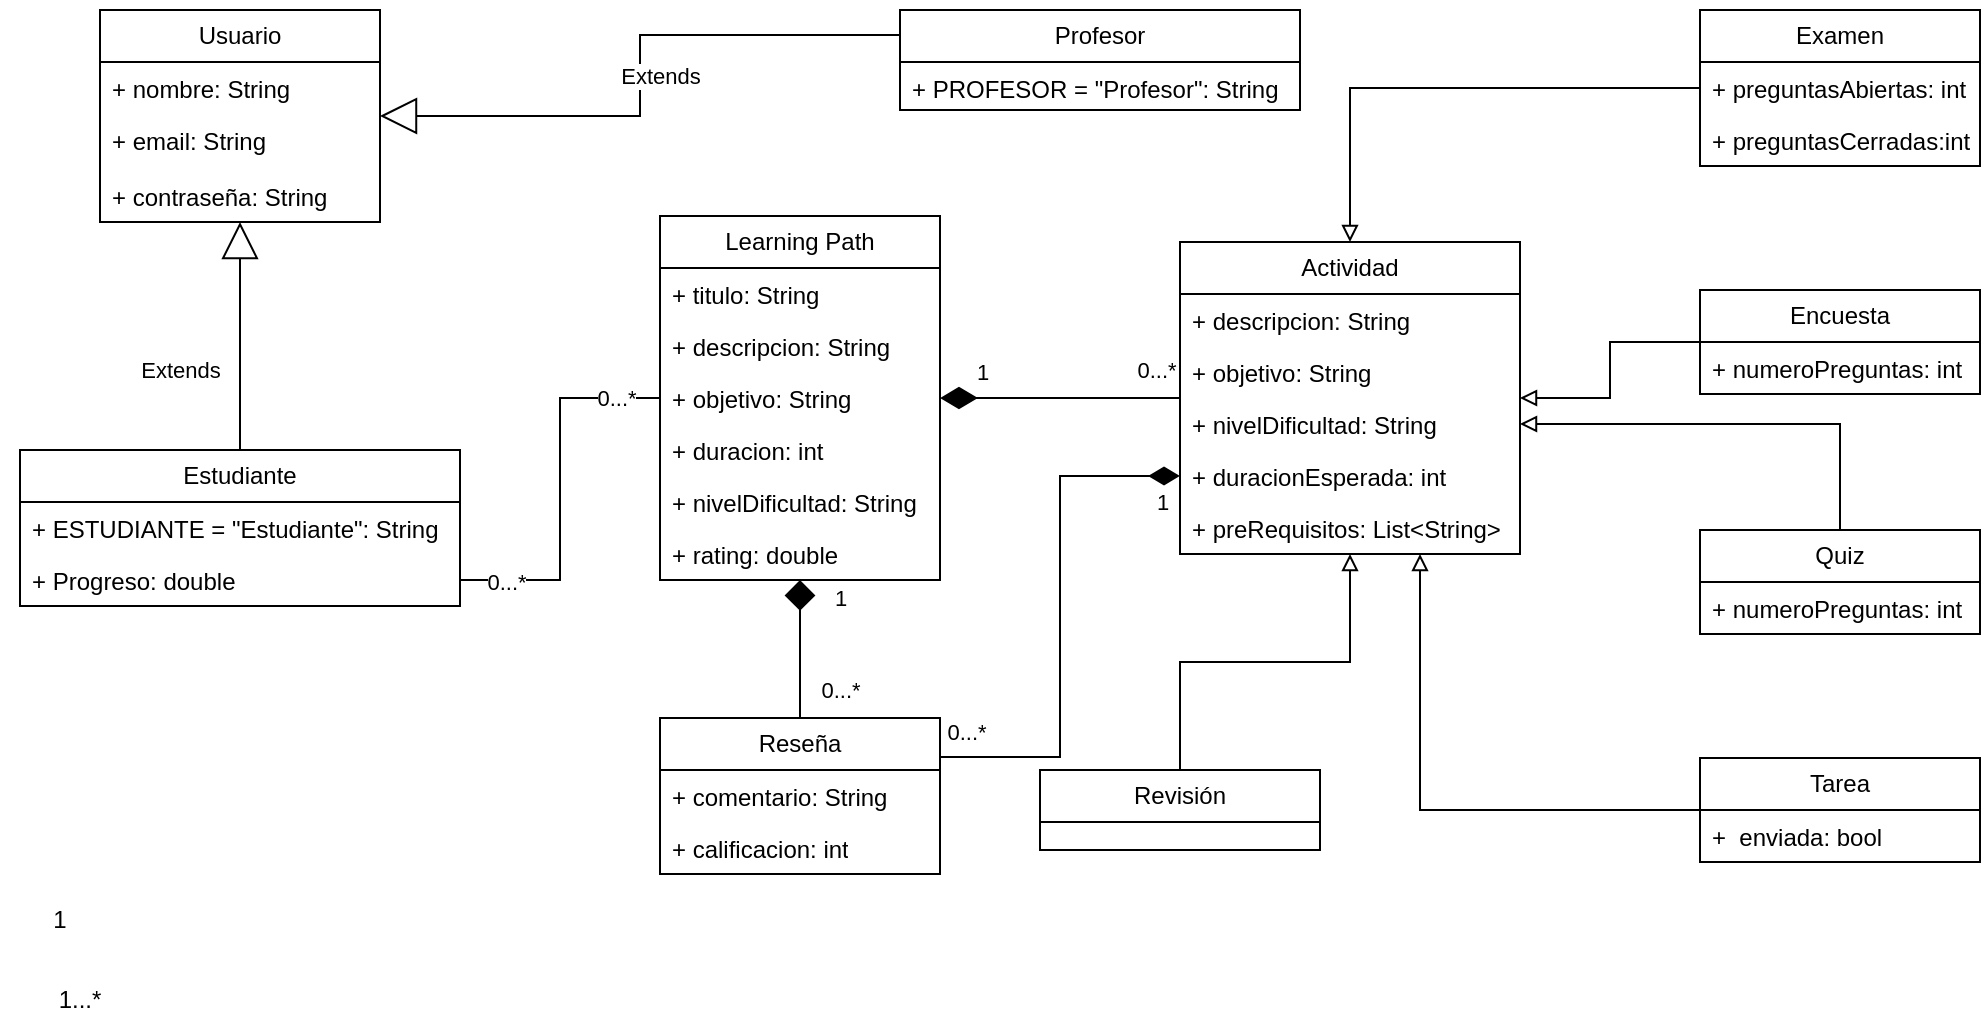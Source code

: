 <mxfile version="24.7.17">
  <diagram name="Page-1" id="UjN8HSEuekrUxCVjgxq9">
    <mxGraphModel dx="880" dy="468" grid="1" gridSize="10" guides="1" tooltips="1" connect="1" arrows="1" fold="1" page="1" pageScale="1" pageWidth="1169" pageHeight="827" math="0" shadow="0">
      <root>
        <mxCell id="0" />
        <mxCell id="1" parent="0" />
        <mxCell id="jkhEznf5ntJPX15YMRU0-1" value="Usuario" style="swimlane;fontStyle=0;childLayout=stackLayout;horizontal=1;startSize=26;fillColor=none;horizontalStack=0;resizeParent=1;resizeParentMax=0;resizeLast=0;collapsible=1;marginBottom=0;whiteSpace=wrap;html=1;" parent="1" vertex="1">
          <mxGeometry x="200" y="20" width="140" height="106" as="geometry" />
        </mxCell>
        <mxCell id="jkhEznf5ntJPX15YMRU0-2" value="+ nombre: String&lt;span style=&quot;white-space: pre;&quot;&gt;&#x9;&lt;/span&gt;" style="text;strokeColor=none;fillColor=none;align=left;verticalAlign=top;spacingLeft=4;spacingRight=4;overflow=hidden;rotatable=0;points=[[0,0.5],[1,0.5]];portConstraint=eastwest;whiteSpace=wrap;html=1;" parent="jkhEznf5ntJPX15YMRU0-1" vertex="1">
          <mxGeometry y="26" width="140" height="26" as="geometry" />
        </mxCell>
        <mxCell id="jkhEznf5ntJPX15YMRU0-5" value="+ email: String&lt;span style=&quot;white-space: pre;&quot;&gt;&#x9;&lt;/span&gt;" style="text;strokeColor=none;fillColor=none;align=left;verticalAlign=top;spacingLeft=4;spacingRight=4;overflow=hidden;rotatable=0;points=[[0,0.5],[1,0.5]];portConstraint=eastwest;whiteSpace=wrap;html=1;" parent="jkhEznf5ntJPX15YMRU0-1" vertex="1">
          <mxGeometry y="52" width="140" height="28" as="geometry" />
        </mxCell>
        <mxCell id="jkhEznf5ntJPX15YMRU0-3" value="+ contraseña: String" style="text;strokeColor=none;fillColor=none;align=left;verticalAlign=top;spacingLeft=4;spacingRight=4;overflow=hidden;rotatable=0;points=[[0,0.5],[1,0.5]];portConstraint=eastwest;whiteSpace=wrap;html=1;" parent="jkhEznf5ntJPX15YMRU0-1" vertex="1">
          <mxGeometry y="80" width="140" height="26" as="geometry" />
        </mxCell>
        <mxCell id="jkhEznf5ntJPX15YMRU0-102" style="edgeStyle=orthogonalEdgeStyle;rounded=0;orthogonalLoop=1;jettySize=auto;html=1;endArrow=none;endFill=0;endSize=16;startArrow=diamond;startFill=1;startSize=13;" parent="1" source="jkhEznf5ntJPX15YMRU0-6" target="jkhEznf5ntJPX15YMRU0-97" edge="1">
          <mxGeometry relative="1" as="geometry" />
        </mxCell>
        <mxCell id="jkhEznf5ntJPX15YMRU0-106" value="0...*" style="edgeLabel;html=1;align=center;verticalAlign=middle;resizable=0;points=[];" parent="jkhEznf5ntJPX15YMRU0-102" vertex="1" connectable="0">
          <mxGeometry x="0.442" relative="1" as="geometry">
            <mxPoint x="20" y="5" as="offset" />
          </mxGeometry>
        </mxCell>
        <mxCell id="jkhEznf5ntJPX15YMRU0-107" value="1" style="edgeLabel;html=1;align=center;verticalAlign=middle;resizable=0;points=[];" parent="jkhEznf5ntJPX15YMRU0-102" vertex="1" connectable="0">
          <mxGeometry x="-0.743" y="2" relative="1" as="geometry">
            <mxPoint x="18" as="offset" />
          </mxGeometry>
        </mxCell>
        <mxCell id="jkhEznf5ntJPX15YMRU0-6" value="Learning Path" style="swimlane;fontStyle=0;childLayout=stackLayout;horizontal=1;startSize=26;fillColor=none;horizontalStack=0;resizeParent=1;resizeParentMax=0;resizeLast=0;collapsible=1;marginBottom=0;whiteSpace=wrap;html=1;" parent="1" vertex="1">
          <mxGeometry x="480" y="123" width="140" height="182" as="geometry" />
        </mxCell>
        <mxCell id="jkhEznf5ntJPX15YMRU0-7" value="+ titulo: String" style="text;strokeColor=none;fillColor=none;align=left;verticalAlign=top;spacingLeft=4;spacingRight=4;overflow=hidden;rotatable=0;points=[[0,0.5],[1,0.5]];portConstraint=eastwest;whiteSpace=wrap;html=1;" parent="jkhEznf5ntJPX15YMRU0-6" vertex="1">
          <mxGeometry y="26" width="140" height="26" as="geometry" />
        </mxCell>
        <mxCell id="jkhEznf5ntJPX15YMRU0-9" value="+ descripcion: String" style="text;strokeColor=none;fillColor=none;align=left;verticalAlign=top;spacingLeft=4;spacingRight=4;overflow=hidden;rotatable=0;points=[[0,0.5],[1,0.5]];portConstraint=eastwest;whiteSpace=wrap;html=1;" parent="jkhEznf5ntJPX15YMRU0-6" vertex="1">
          <mxGeometry y="52" width="140" height="26" as="geometry" />
        </mxCell>
        <mxCell id="jkhEznf5ntJPX15YMRU0-10" value="+ objetivo: String" style="text;strokeColor=none;fillColor=none;align=left;verticalAlign=top;spacingLeft=4;spacingRight=4;overflow=hidden;rotatable=0;points=[[0,0.5],[1,0.5]];portConstraint=eastwest;whiteSpace=wrap;html=1;" parent="jkhEznf5ntJPX15YMRU0-6" vertex="1">
          <mxGeometry y="78" width="140" height="26" as="geometry" />
        </mxCell>
        <mxCell id="jkhEznf5ntJPX15YMRU0-21" value="+ duracion: int" style="text;strokeColor=none;fillColor=none;align=left;verticalAlign=top;spacingLeft=4;spacingRight=4;overflow=hidden;rotatable=0;points=[[0,0.5],[1,0.5]];portConstraint=eastwest;whiteSpace=wrap;html=1;" parent="jkhEznf5ntJPX15YMRU0-6" vertex="1">
          <mxGeometry y="104" width="140" height="26" as="geometry" />
        </mxCell>
        <mxCell id="jkhEznf5ntJPX15YMRU0-11" value="+ nivelDificultad: String" style="text;strokeColor=none;fillColor=none;align=left;verticalAlign=top;spacingLeft=4;spacingRight=4;overflow=hidden;rotatable=0;points=[[0,0.5],[1,0.5]];portConstraint=eastwest;whiteSpace=wrap;html=1;" parent="jkhEznf5ntJPX15YMRU0-6" vertex="1">
          <mxGeometry y="130" width="140" height="26" as="geometry" />
        </mxCell>
        <mxCell id="jkhEznf5ntJPX15YMRU0-22" value="+ rating: double&amp;nbsp;" style="text;strokeColor=none;fillColor=none;align=left;verticalAlign=top;spacingLeft=4;spacingRight=4;overflow=hidden;rotatable=0;points=[[0,0.5],[1,0.5]];portConstraint=eastwest;whiteSpace=wrap;html=1;" parent="jkhEznf5ntJPX15YMRU0-6" vertex="1">
          <mxGeometry y="156" width="140" height="26" as="geometry" />
        </mxCell>
        <mxCell id="jkhEznf5ntJPX15YMRU0-12" value="Estudiante" style="swimlane;fontStyle=0;childLayout=stackLayout;horizontal=1;startSize=26;fillColor=none;horizontalStack=0;resizeParent=1;resizeParentMax=0;resizeLast=0;collapsible=1;marginBottom=0;whiteSpace=wrap;html=1;" parent="1" vertex="1">
          <mxGeometry x="160" y="240" width="220" height="78" as="geometry" />
        </mxCell>
        <mxCell id="jkhEznf5ntJPX15YMRU0-101" value="+ ESTUDIANTE = &quot;Estudiante&quot;: String" style="text;strokeColor=none;fillColor=none;align=left;verticalAlign=top;spacingLeft=4;spacingRight=4;overflow=hidden;rotatable=0;points=[[0,0.5],[1,0.5]];portConstraint=eastwest;whiteSpace=wrap;html=1;" parent="jkhEznf5ntJPX15YMRU0-12" vertex="1">
          <mxGeometry y="26" width="220" height="26" as="geometry" />
        </mxCell>
        <mxCell id="jkhEznf5ntJPX15YMRU0-13" value="+ Progreso: double" style="text;strokeColor=none;fillColor=none;align=left;verticalAlign=top;spacingLeft=4;spacingRight=4;overflow=hidden;rotatable=0;points=[[0,0.5],[1,0.5]];portConstraint=eastwest;whiteSpace=wrap;html=1;" parent="jkhEznf5ntJPX15YMRU0-12" vertex="1">
          <mxGeometry y="52" width="220" height="26" as="geometry" />
        </mxCell>
        <mxCell id="jkhEznf5ntJPX15YMRU0-16" value="Profesor" style="swimlane;fontStyle=0;childLayout=stackLayout;horizontal=1;startSize=26;fillColor=none;horizontalStack=0;resizeParent=1;resizeParentMax=0;resizeLast=0;collapsible=1;marginBottom=0;whiteSpace=wrap;html=1;" parent="1" vertex="1">
          <mxGeometry x="600" y="20" width="200" height="50" as="geometry" />
        </mxCell>
        <mxCell id="jkhEznf5ntJPX15YMRU0-17" value="+ PROFESOR = &quot;Profesor&quot;: String" style="text;strokeColor=none;fillColor=none;align=left;verticalAlign=top;spacingLeft=4;spacingRight=4;overflow=hidden;rotatable=0;points=[[0,0.5],[1,0.5]];portConstraint=eastwest;whiteSpace=wrap;html=1;" parent="jkhEznf5ntJPX15YMRU0-16" vertex="1">
          <mxGeometry y="26" width="200" height="24" as="geometry" />
        </mxCell>
        <mxCell id="jkhEznf5ntJPX15YMRU0-103" style="edgeStyle=orthogonalEdgeStyle;rounded=0;orthogonalLoop=1;jettySize=auto;html=1;entryX=1;entryY=0.25;entryDx=0;entryDy=0;exitX=0;exitY=0.5;exitDx=0;exitDy=0;endArrow=none;endFill=0;endSize=13;startArrow=diamondThin;startFill=1;startSize=13;" parent="1" source="jkhEznf5ntJPX15YMRU0-29" target="jkhEznf5ntJPX15YMRU0-97" edge="1">
          <mxGeometry relative="1" as="geometry">
            <mxPoint x="790.0" y="238" as="sourcePoint" />
            <mxPoint x="640.04" y="413.99" as="targetPoint" />
            <Array as="points">
              <mxPoint x="680" y="253" />
              <mxPoint x="680" y="393" />
            </Array>
          </mxGeometry>
        </mxCell>
        <mxCell id="jkhEznf5ntJPX15YMRU0-108" value="1" style="edgeLabel;html=1;align=center;verticalAlign=middle;resizable=0;points=[];" parent="jkhEznf5ntJPX15YMRU0-103" vertex="1" connectable="0">
          <mxGeometry x="-0.95" y="2" relative="1" as="geometry">
            <mxPoint x="-3" y="11" as="offset" />
          </mxGeometry>
        </mxCell>
        <mxCell id="jkhEznf5ntJPX15YMRU0-109" value="0...*" style="edgeLabel;html=1;align=center;verticalAlign=middle;resizable=0;points=[];" parent="jkhEznf5ntJPX15YMRU0-103" vertex="1" connectable="0">
          <mxGeometry x="0.9" y="1" relative="1" as="geometry">
            <mxPoint y="-14" as="offset" />
          </mxGeometry>
        </mxCell>
        <mxCell id="jkhEznf5ntJPX15YMRU0-23" value="Actividad" style="swimlane;fontStyle=0;childLayout=stackLayout;horizontal=1;startSize=26;fillColor=none;horizontalStack=0;resizeParent=1;resizeParentMax=0;resizeLast=0;collapsible=1;marginBottom=0;whiteSpace=wrap;html=1;" parent="1" vertex="1">
          <mxGeometry x="740" y="136" width="170" height="156" as="geometry" />
        </mxCell>
        <mxCell id="jkhEznf5ntJPX15YMRU0-24" value="+ descripcion: String" style="text;strokeColor=none;fillColor=none;align=left;verticalAlign=top;spacingLeft=4;spacingRight=4;overflow=hidden;rotatable=0;points=[[0,0.5],[1,0.5]];portConstraint=eastwest;whiteSpace=wrap;html=1;" parent="jkhEznf5ntJPX15YMRU0-23" vertex="1">
          <mxGeometry y="26" width="170" height="26" as="geometry" />
        </mxCell>
        <mxCell id="jkhEznf5ntJPX15YMRU0-25" value="+ objetivo: String" style="text;strokeColor=none;fillColor=none;align=left;verticalAlign=top;spacingLeft=4;spacingRight=4;overflow=hidden;rotatable=0;points=[[0,0.5],[1,0.5]];portConstraint=eastwest;whiteSpace=wrap;html=1;" parent="jkhEznf5ntJPX15YMRU0-23" vertex="1">
          <mxGeometry y="52" width="170" height="26" as="geometry" />
        </mxCell>
        <mxCell id="jkhEznf5ntJPX15YMRU0-26" value="+ nivelDificultad: String" style="text;strokeColor=none;fillColor=none;align=left;verticalAlign=top;spacingLeft=4;spacingRight=4;overflow=hidden;rotatable=0;points=[[0,0.5],[1,0.5]];portConstraint=eastwest;whiteSpace=wrap;html=1;" parent="jkhEznf5ntJPX15YMRU0-23" vertex="1">
          <mxGeometry y="78" width="170" height="26" as="geometry" />
        </mxCell>
        <mxCell id="jkhEznf5ntJPX15YMRU0-29" value="+ duracionEsperada: int" style="text;strokeColor=none;fillColor=none;align=left;verticalAlign=top;spacingLeft=4;spacingRight=4;overflow=hidden;rotatable=0;points=[[0,0.5],[1,0.5]];portConstraint=eastwest;whiteSpace=wrap;html=1;" parent="jkhEznf5ntJPX15YMRU0-23" vertex="1">
          <mxGeometry y="104" width="170" height="26" as="geometry" />
        </mxCell>
        <mxCell id="jkhEznf5ntJPX15YMRU0-30" value="+ preRequisitos: List&amp;lt;String&amp;gt;" style="text;strokeColor=none;fillColor=none;align=left;verticalAlign=top;spacingLeft=4;spacingRight=4;overflow=hidden;rotatable=0;points=[[0,0.5],[1,0.5]];portConstraint=eastwest;whiteSpace=wrap;html=1;" parent="jkhEznf5ntJPX15YMRU0-23" vertex="1">
          <mxGeometry y="130" width="170" height="26" as="geometry" />
        </mxCell>
        <mxCell id="jkhEznf5ntJPX15YMRU0-36" value="Extends" style="endArrow=block;endSize=16;endFill=0;html=1;rounded=0;exitX=0.5;exitY=0;exitDx=0;exitDy=0;edgeStyle=orthogonalEdgeStyle;" parent="1" source="jkhEznf5ntJPX15YMRU0-12" target="jkhEznf5ntJPX15YMRU0-1" edge="1">
          <mxGeometry x="-0.298" y="30" width="160" relative="1" as="geometry">
            <mxPoint x="340" y="360" as="sourcePoint" />
            <mxPoint x="500" y="360" as="targetPoint" />
            <mxPoint as="offset" />
          </mxGeometry>
        </mxCell>
        <mxCell id="jkhEznf5ntJPX15YMRU0-39" value="Extends" style="endArrow=block;endSize=16;endFill=0;html=1;rounded=0;exitX=0;exitY=0.25;exitDx=0;exitDy=0;edgeStyle=orthogonalEdgeStyle;" parent="1" source="jkhEznf5ntJPX15YMRU0-16" target="jkhEznf5ntJPX15YMRU0-1" edge="1">
          <mxGeometry y="10" width="160" relative="1" as="geometry">
            <mxPoint x="177" y="430" as="sourcePoint" />
            <mxPoint x="30" y="288" as="targetPoint" />
            <mxPoint as="offset" />
          </mxGeometry>
        </mxCell>
        <mxCell id="jkhEznf5ntJPX15YMRU0-48" value="" style="endArrow=diamondThin;endFill=1;endSize=16;html=1;rounded=0;edgeStyle=orthogonalEdgeStyle;" parent="1" source="jkhEznf5ntJPX15YMRU0-23" target="jkhEznf5ntJPX15YMRU0-6" edge="1">
          <mxGeometry width="160" relative="1" as="geometry">
            <mxPoint x="780" y="300" as="sourcePoint" />
            <mxPoint x="1120" y="200" as="targetPoint" />
            <Array as="points" />
          </mxGeometry>
        </mxCell>
        <mxCell id="jkhEznf5ntJPX15YMRU0-95" value="1" style="edgeLabel;html=1;align=center;verticalAlign=middle;resizable=0;points=[];" parent="jkhEznf5ntJPX15YMRU0-48" vertex="1" connectable="0">
          <mxGeometry x="-0.029" y="-2" relative="1" as="geometry">
            <mxPoint x="-41" y="-11" as="offset" />
          </mxGeometry>
        </mxCell>
        <mxCell id="jkhEznf5ntJPX15YMRU0-96" value="0...*" style="edgeLabel;html=1;align=center;verticalAlign=middle;resizable=0;points=[];" parent="jkhEznf5ntJPX15YMRU0-48" vertex="1" connectable="0">
          <mxGeometry x="-0.802" y="-1" relative="1" as="geometry">
            <mxPoint y="-13" as="offset" />
          </mxGeometry>
        </mxCell>
        <mxCell id="jkhEznf5ntJPX15YMRU0-54" value="1" style="text;strokeColor=none;align=center;fillColor=none;html=1;verticalAlign=middle;whiteSpace=wrap;rounded=0;" parent="1" vertex="1">
          <mxGeometry x="150" y="460" width="60" height="30" as="geometry" />
        </mxCell>
        <mxCell id="jkhEznf5ntJPX15YMRU0-55" value="1...*" style="text;strokeColor=none;align=center;fillColor=none;html=1;verticalAlign=middle;whiteSpace=wrap;rounded=0;" parent="1" vertex="1">
          <mxGeometry x="160" y="500" width="60" height="30" as="geometry" />
        </mxCell>
        <mxCell id="jkhEznf5ntJPX15YMRU0-61" style="edgeStyle=orthogonalEdgeStyle;rounded=0;orthogonalLoop=1;jettySize=auto;html=1;exitX=1;exitY=0.5;exitDx=0;exitDy=0;endArrow=none;endFill=0;startArrow=none;startFill=0;" parent="1" source="jkhEznf5ntJPX15YMRU0-13" target="jkhEznf5ntJPX15YMRU0-6" edge="1">
          <mxGeometry relative="1" as="geometry" />
        </mxCell>
        <mxCell id="jkhEznf5ntJPX15YMRU0-91" value="0...*" style="edgeLabel;html=1;align=center;verticalAlign=middle;resizable=0;points=[];" parent="jkhEznf5ntJPX15YMRU0-61" vertex="1" connectable="0">
          <mxGeometry x="0.83" relative="1" as="geometry">
            <mxPoint x="-6" as="offset" />
          </mxGeometry>
        </mxCell>
        <mxCell id="jkhEznf5ntJPX15YMRU0-92" value="0...*" style="edgeLabel;html=1;align=center;verticalAlign=middle;resizable=0;points=[];" parent="jkhEznf5ntJPX15YMRU0-61" vertex="1" connectable="0">
          <mxGeometry x="-0.858" y="-1" relative="1" as="geometry">
            <mxPoint x="9" as="offset" />
          </mxGeometry>
        </mxCell>
        <mxCell id="jkhEznf5ntJPX15YMRU0-88" style="edgeStyle=orthogonalEdgeStyle;rounded=0;orthogonalLoop=1;jettySize=auto;html=1;endArrow=block;endFill=0;" parent="1" source="jkhEznf5ntJPX15YMRU0-62" target="jkhEznf5ntJPX15YMRU0-23" edge="1">
          <mxGeometry relative="1" as="geometry" />
        </mxCell>
        <mxCell id="jkhEznf5ntJPX15YMRU0-62" value="Revisión" style="swimlane;fontStyle=0;childLayout=stackLayout;horizontal=1;startSize=26;fillColor=none;horizontalStack=0;resizeParent=1;resizeParentMax=0;resizeLast=0;collapsible=1;marginBottom=0;whiteSpace=wrap;html=1;" parent="1" vertex="1">
          <mxGeometry x="670" y="400" width="140" height="40" as="geometry" />
        </mxCell>
        <mxCell id="jkhEznf5ntJPX15YMRU0-89" style="edgeStyle=orthogonalEdgeStyle;rounded=0;orthogonalLoop=1;jettySize=auto;html=1;endArrow=block;endFill=0;" parent="1" source="jkhEznf5ntJPX15YMRU0-66" target="jkhEznf5ntJPX15YMRU0-23" edge="1">
          <mxGeometry relative="1" as="geometry">
            <Array as="points">
              <mxPoint x="860" y="420" />
            </Array>
          </mxGeometry>
        </mxCell>
        <mxCell id="jkhEznf5ntJPX15YMRU0-66" value="Tarea" style="swimlane;fontStyle=0;childLayout=stackLayout;horizontal=1;startSize=26;fillColor=none;horizontalStack=0;resizeParent=1;resizeParentMax=0;resizeLast=0;collapsible=1;marginBottom=0;whiteSpace=wrap;html=1;" parent="1" vertex="1">
          <mxGeometry x="1000" y="394" width="140" height="52" as="geometry" />
        </mxCell>
        <mxCell id="jkhEznf5ntJPX15YMRU0-67" value="+&amp;nbsp; enviada: bool" style="text;strokeColor=none;fillColor=none;align=left;verticalAlign=top;spacingLeft=4;spacingRight=4;overflow=hidden;rotatable=0;points=[[0,0.5],[1,0.5]];portConstraint=eastwest;whiteSpace=wrap;html=1;" parent="jkhEznf5ntJPX15YMRU0-66" vertex="1">
          <mxGeometry y="26" width="140" height="26" as="geometry" />
        </mxCell>
        <mxCell id="jkhEznf5ntJPX15YMRU0-90" style="edgeStyle=orthogonalEdgeStyle;rounded=0;orthogonalLoop=1;jettySize=auto;html=1;entryX=1;entryY=0.5;entryDx=0;entryDy=0;endArrow=block;endFill=0;" parent="1" source="jkhEznf5ntJPX15YMRU0-70" target="jkhEznf5ntJPX15YMRU0-26" edge="1">
          <mxGeometry relative="1" as="geometry" />
        </mxCell>
        <mxCell id="jkhEznf5ntJPX15YMRU0-70" value="Quiz" style="swimlane;fontStyle=0;childLayout=stackLayout;horizontal=1;startSize=26;fillColor=none;horizontalStack=0;resizeParent=1;resizeParentMax=0;resizeLast=0;collapsible=1;marginBottom=0;whiteSpace=wrap;html=1;" parent="1" vertex="1">
          <mxGeometry x="1000" y="280" width="140" height="52" as="geometry" />
        </mxCell>
        <mxCell id="jkhEznf5ntJPX15YMRU0-71" value="+ numeroPreguntas: int" style="text;strokeColor=none;fillColor=none;align=left;verticalAlign=top;spacingLeft=4;spacingRight=4;overflow=hidden;rotatable=0;points=[[0,0.5],[1,0.5]];portConstraint=eastwest;whiteSpace=wrap;html=1;" parent="jkhEznf5ntJPX15YMRU0-70" vertex="1">
          <mxGeometry y="26" width="140" height="26" as="geometry" />
        </mxCell>
        <mxCell id="jkhEznf5ntJPX15YMRU0-85" style="edgeStyle=orthogonalEdgeStyle;rounded=0;orthogonalLoop=1;jettySize=auto;html=1;endArrow=block;endFill=0;" parent="1" source="jkhEznf5ntJPX15YMRU0-74" target="jkhEznf5ntJPX15YMRU0-23" edge="1">
          <mxGeometry relative="1" as="geometry" />
        </mxCell>
        <mxCell id="jkhEznf5ntJPX15YMRU0-74" value="Encuesta" style="swimlane;fontStyle=0;childLayout=stackLayout;horizontal=1;startSize=26;fillColor=none;horizontalStack=0;resizeParent=1;resizeParentMax=0;resizeLast=0;collapsible=1;marginBottom=0;whiteSpace=wrap;html=1;" parent="1" vertex="1">
          <mxGeometry x="1000" y="160" width="140" height="52" as="geometry" />
        </mxCell>
        <mxCell id="jkhEznf5ntJPX15YMRU0-75" value="+ numeroPreguntas: int" style="text;strokeColor=none;fillColor=none;align=left;verticalAlign=top;spacingLeft=4;spacingRight=4;overflow=hidden;rotatable=0;points=[[0,0.5],[1,0.5]];portConstraint=eastwest;whiteSpace=wrap;html=1;" parent="jkhEznf5ntJPX15YMRU0-74" vertex="1">
          <mxGeometry y="26" width="140" height="26" as="geometry" />
        </mxCell>
        <mxCell id="jkhEznf5ntJPX15YMRU0-78" value="Examen" style="swimlane;fontStyle=0;childLayout=stackLayout;horizontal=1;startSize=26;fillColor=none;horizontalStack=0;resizeParent=1;resizeParentMax=0;resizeLast=0;collapsible=1;marginBottom=0;whiteSpace=wrap;html=1;" parent="1" vertex="1">
          <mxGeometry x="1000" y="20" width="140" height="78" as="geometry" />
        </mxCell>
        <mxCell id="jkhEznf5ntJPX15YMRU0-79" value="+ preguntasAbiertas: int" style="text;strokeColor=none;fillColor=none;align=left;verticalAlign=top;spacingLeft=4;spacingRight=4;overflow=hidden;rotatable=0;points=[[0,0.5],[1,0.5]];portConstraint=eastwest;whiteSpace=wrap;html=1;" parent="jkhEznf5ntJPX15YMRU0-78" vertex="1">
          <mxGeometry y="26" width="140" height="26" as="geometry" />
        </mxCell>
        <mxCell id="jkhEznf5ntJPX15YMRU0-80" value="+ preguntasCerradas:int" style="text;strokeColor=none;fillColor=none;align=left;verticalAlign=top;spacingLeft=4;spacingRight=4;overflow=hidden;rotatable=0;points=[[0,0.5],[1,0.5]];portConstraint=eastwest;whiteSpace=wrap;html=1;" parent="jkhEznf5ntJPX15YMRU0-78" vertex="1">
          <mxGeometry y="52" width="140" height="26" as="geometry" />
        </mxCell>
        <mxCell id="jkhEznf5ntJPX15YMRU0-84" style="edgeStyle=orthogonalEdgeStyle;rounded=0;orthogonalLoop=1;jettySize=auto;html=1;endArrow=block;endFill=0;" parent="1" source="jkhEznf5ntJPX15YMRU0-78" target="jkhEznf5ntJPX15YMRU0-23" edge="1">
          <mxGeometry relative="1" as="geometry">
            <mxPoint x="950" y="140" as="targetPoint" />
          </mxGeometry>
        </mxCell>
        <mxCell id="jkhEznf5ntJPX15YMRU0-97" value="Reseña" style="swimlane;fontStyle=0;childLayout=stackLayout;horizontal=1;startSize=26;fillColor=none;horizontalStack=0;resizeParent=1;resizeParentMax=0;resizeLast=0;collapsible=1;marginBottom=0;whiteSpace=wrap;html=1;" parent="1" vertex="1">
          <mxGeometry x="480" y="374" width="140" height="78" as="geometry" />
        </mxCell>
        <mxCell id="jkhEznf5ntJPX15YMRU0-98" value="+ comentario: String" style="text;strokeColor=none;fillColor=none;align=left;verticalAlign=top;spacingLeft=4;spacingRight=4;overflow=hidden;rotatable=0;points=[[0,0.5],[1,0.5]];portConstraint=eastwest;whiteSpace=wrap;html=1;" parent="jkhEznf5ntJPX15YMRU0-97" vertex="1">
          <mxGeometry y="26" width="140" height="26" as="geometry" />
        </mxCell>
        <mxCell id="jkhEznf5ntJPX15YMRU0-99" value="+ calificacion: int" style="text;strokeColor=none;fillColor=none;align=left;verticalAlign=top;spacingLeft=4;spacingRight=4;overflow=hidden;rotatable=0;points=[[0,0.5],[1,0.5]];portConstraint=eastwest;whiteSpace=wrap;html=1;" parent="jkhEznf5ntJPX15YMRU0-97" vertex="1">
          <mxGeometry y="52" width="140" height="26" as="geometry" />
        </mxCell>
      </root>
    </mxGraphModel>
  </diagram>
</mxfile>
